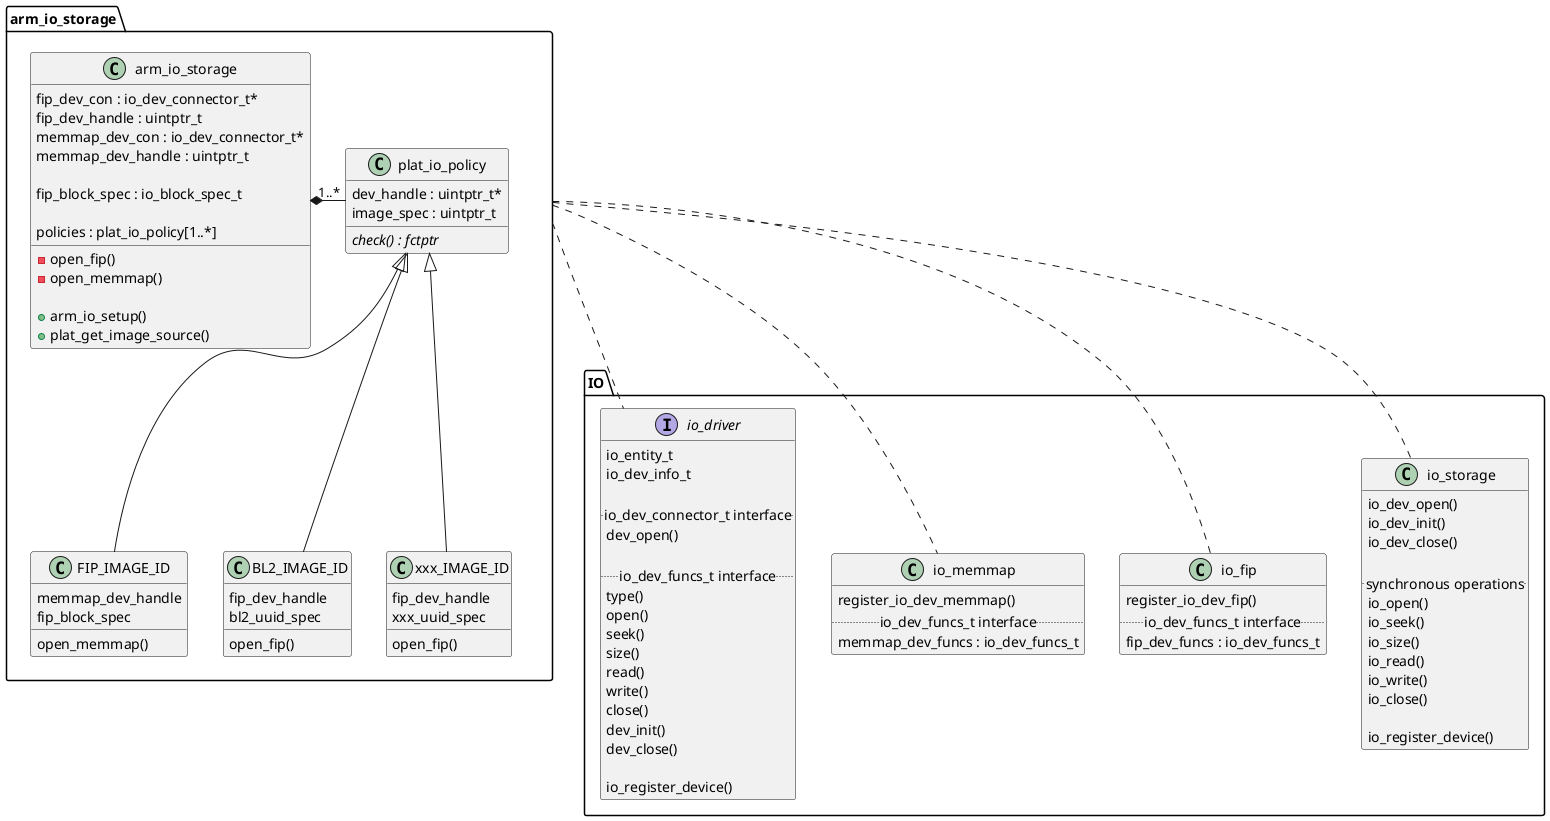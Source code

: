 @startuml

package arm_io_storage {

	class plat_io_policy {
		dev_handle : uintptr_t*
		image_spec : uintptr_t
		{abstract} check() : fctptr
	}

	class FIP_IMAGE_ID {
		memmap_dev_handle
		fip_block_spec
		open_memmap()
	}

	class BL2_IMAGE_ID{
		fip_dev_handle
		bl2_uuid_spec
		open_fip()
	}

	class xxx_IMAGE_ID{
		fip_dev_handle
		xxx_uuid_spec
		open_fip()
	}

	class arm_io_storage {
		fip_dev_con : io_dev_connector_t*
		fip_dev_handle : uintptr_t
		memmap_dev_con : io_dev_connector_t*
		memmap_dev_handle : uintptr_t

		fip_block_spec : io_block_spec_t

		policies : plat_io_policy[1..*]

		-open_fip()
		-open_memmap()

		+arm_io_setup()
		+plat_get_image_source()
	}

	FIP_IMAGE_ID -up-|> plat_io_policy
	BL2_IMAGE_ID -up-|> plat_io_policy
	xxx_IMAGE_ID -up-|> plat_io_policy

	arm_io_storage *-"1..*" plat_io_policy
}

package IO {
	class  io_storage {
		io_dev_open()
		io_dev_init()
		io_dev_close()

		.. synchronous operations ..
		io_open()
		io_seek()
		io_size()
		io_read()
		io_write()
		io_close()

		io_register_device()
	}

	class io_fip {
		register_io_dev_fip()
		.. io_dev_funcs_t interface ..
		fip_dev_funcs : io_dev_funcs_t
	}

	class io_memmap {
		register_io_dev_memmap()
		.. io_dev_funcs_t interface ..
		memmap_dev_funcs : io_dev_funcs_t
	}

	interface io_driver {
		io_entity_t
		io_dev_info_t

		.. io_dev_connector_t interface ..
		dev_open()

		.. io_dev_funcs_t interface ..
			type()
			open()
			seek()
			size()
			read()
			write()
			close()
			dev_init()
			dev_close()

		io_register_device()
	}
}
arm_io_storage .. io_driver
arm_io_storage .. io_fip
arm_io_storage .. io_memmap
arm_io_storage .. io_storage


@enduml

